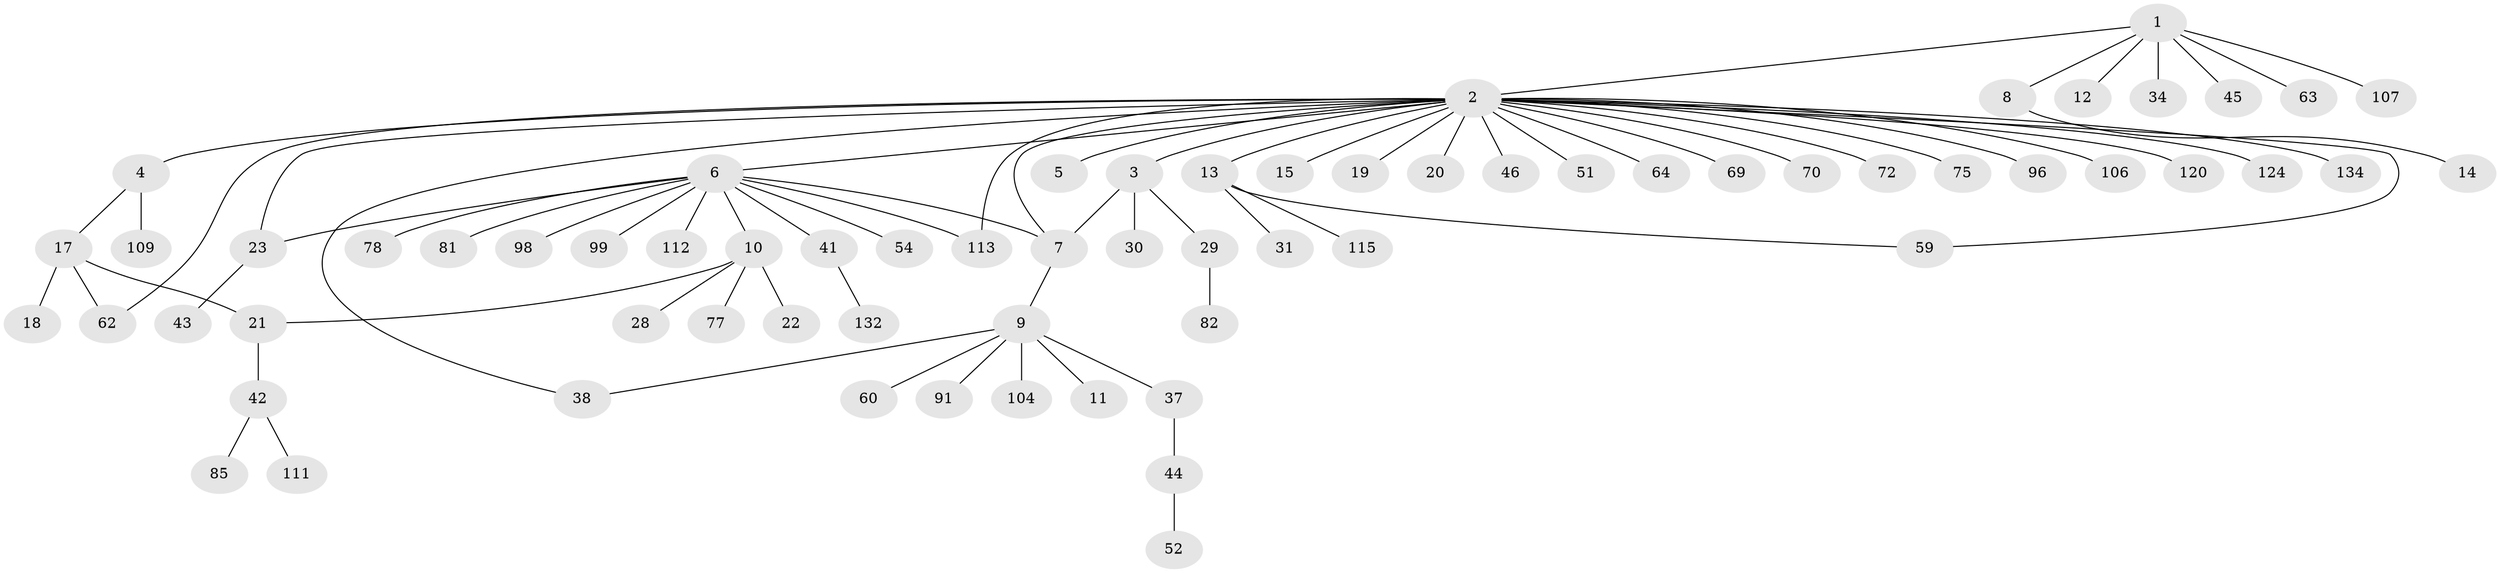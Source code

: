 // original degree distribution, {7: 0.021897810218978103, 28: 0.0072992700729927005, 5: 0.021897810218978103, 3: 0.08029197080291971, 1: 0.6058394160583942, 17: 0.0072992700729927005, 9: 0.0072992700729927005, 4: 0.058394160583941604, 2: 0.1897810218978102}
// Generated by graph-tools (version 1.1) at 2025/14/03/09/25 04:14:35]
// undirected, 68 vertices, 75 edges
graph export_dot {
graph [start="1"]
  node [color=gray90,style=filled];
  1;
  2;
  3 [super="+16"];
  4;
  5;
  6 [super="+24+50+25+90+94"];
  7 [super="+79+123+32+33+67+55+47"];
  8 [super="+53+86"];
  9;
  10;
  11;
  12;
  13;
  14 [super="+35"];
  15;
  17;
  18 [super="+121"];
  19;
  20;
  21 [super="+88+97+26+39"];
  22;
  23 [super="+110+27"];
  28;
  29;
  30;
  31;
  34 [super="+66+48+57"];
  37 [super="+133"];
  38 [super="+74+95+40"];
  41;
  42;
  43;
  44;
  45;
  46 [super="+135+136"];
  51;
  52;
  54 [super="+76"];
  59 [super="+100"];
  60 [super="+117"];
  62 [super="+80"];
  63;
  64;
  69;
  70 [super="+102"];
  72 [super="+131"];
  75 [super="+119"];
  77;
  78;
  81;
  82;
  85 [super="+114"];
  91;
  96;
  98;
  99;
  104;
  106;
  107;
  109;
  111;
  112;
  113;
  115 [super="+125"];
  120;
  124 [super="+126"];
  132;
  134;
  1 -- 2;
  1 -- 8;
  1 -- 12;
  1 -- 34;
  1 -- 45;
  1 -- 63;
  1 -- 107;
  2 -- 3;
  2 -- 4;
  2 -- 5;
  2 -- 6;
  2 -- 7 [weight=2];
  2 -- 13;
  2 -- 15;
  2 -- 19;
  2 -- 20;
  2 -- 23;
  2 -- 38;
  2 -- 46;
  2 -- 51;
  2 -- 59;
  2 -- 64;
  2 -- 69;
  2 -- 70;
  2 -- 72;
  2 -- 75;
  2 -- 96;
  2 -- 106;
  2 -- 113;
  2 -- 120;
  2 -- 124;
  2 -- 134;
  2 -- 62;
  3 -- 29;
  3 -- 30;
  3 -- 7;
  4 -- 17;
  4 -- 109;
  6 -- 10;
  6 -- 23;
  6 -- 41;
  6 -- 54;
  6 -- 78;
  6 -- 81;
  6 -- 98;
  6 -- 99;
  6 -- 112;
  6 -- 113;
  6 -- 7;
  7 -- 9;
  8 -- 14;
  9 -- 11;
  9 -- 37;
  9 -- 60;
  9 -- 91;
  9 -- 104;
  9 -- 38;
  10 -- 21;
  10 -- 22;
  10 -- 28;
  10 -- 77;
  13 -- 31;
  13 -- 59;
  13 -- 115;
  17 -- 18;
  17 -- 21;
  17 -- 62;
  21 -- 42;
  23 -- 43;
  29 -- 82;
  37 -- 44;
  41 -- 132;
  42 -- 85;
  42 -- 111;
  44 -- 52;
}
